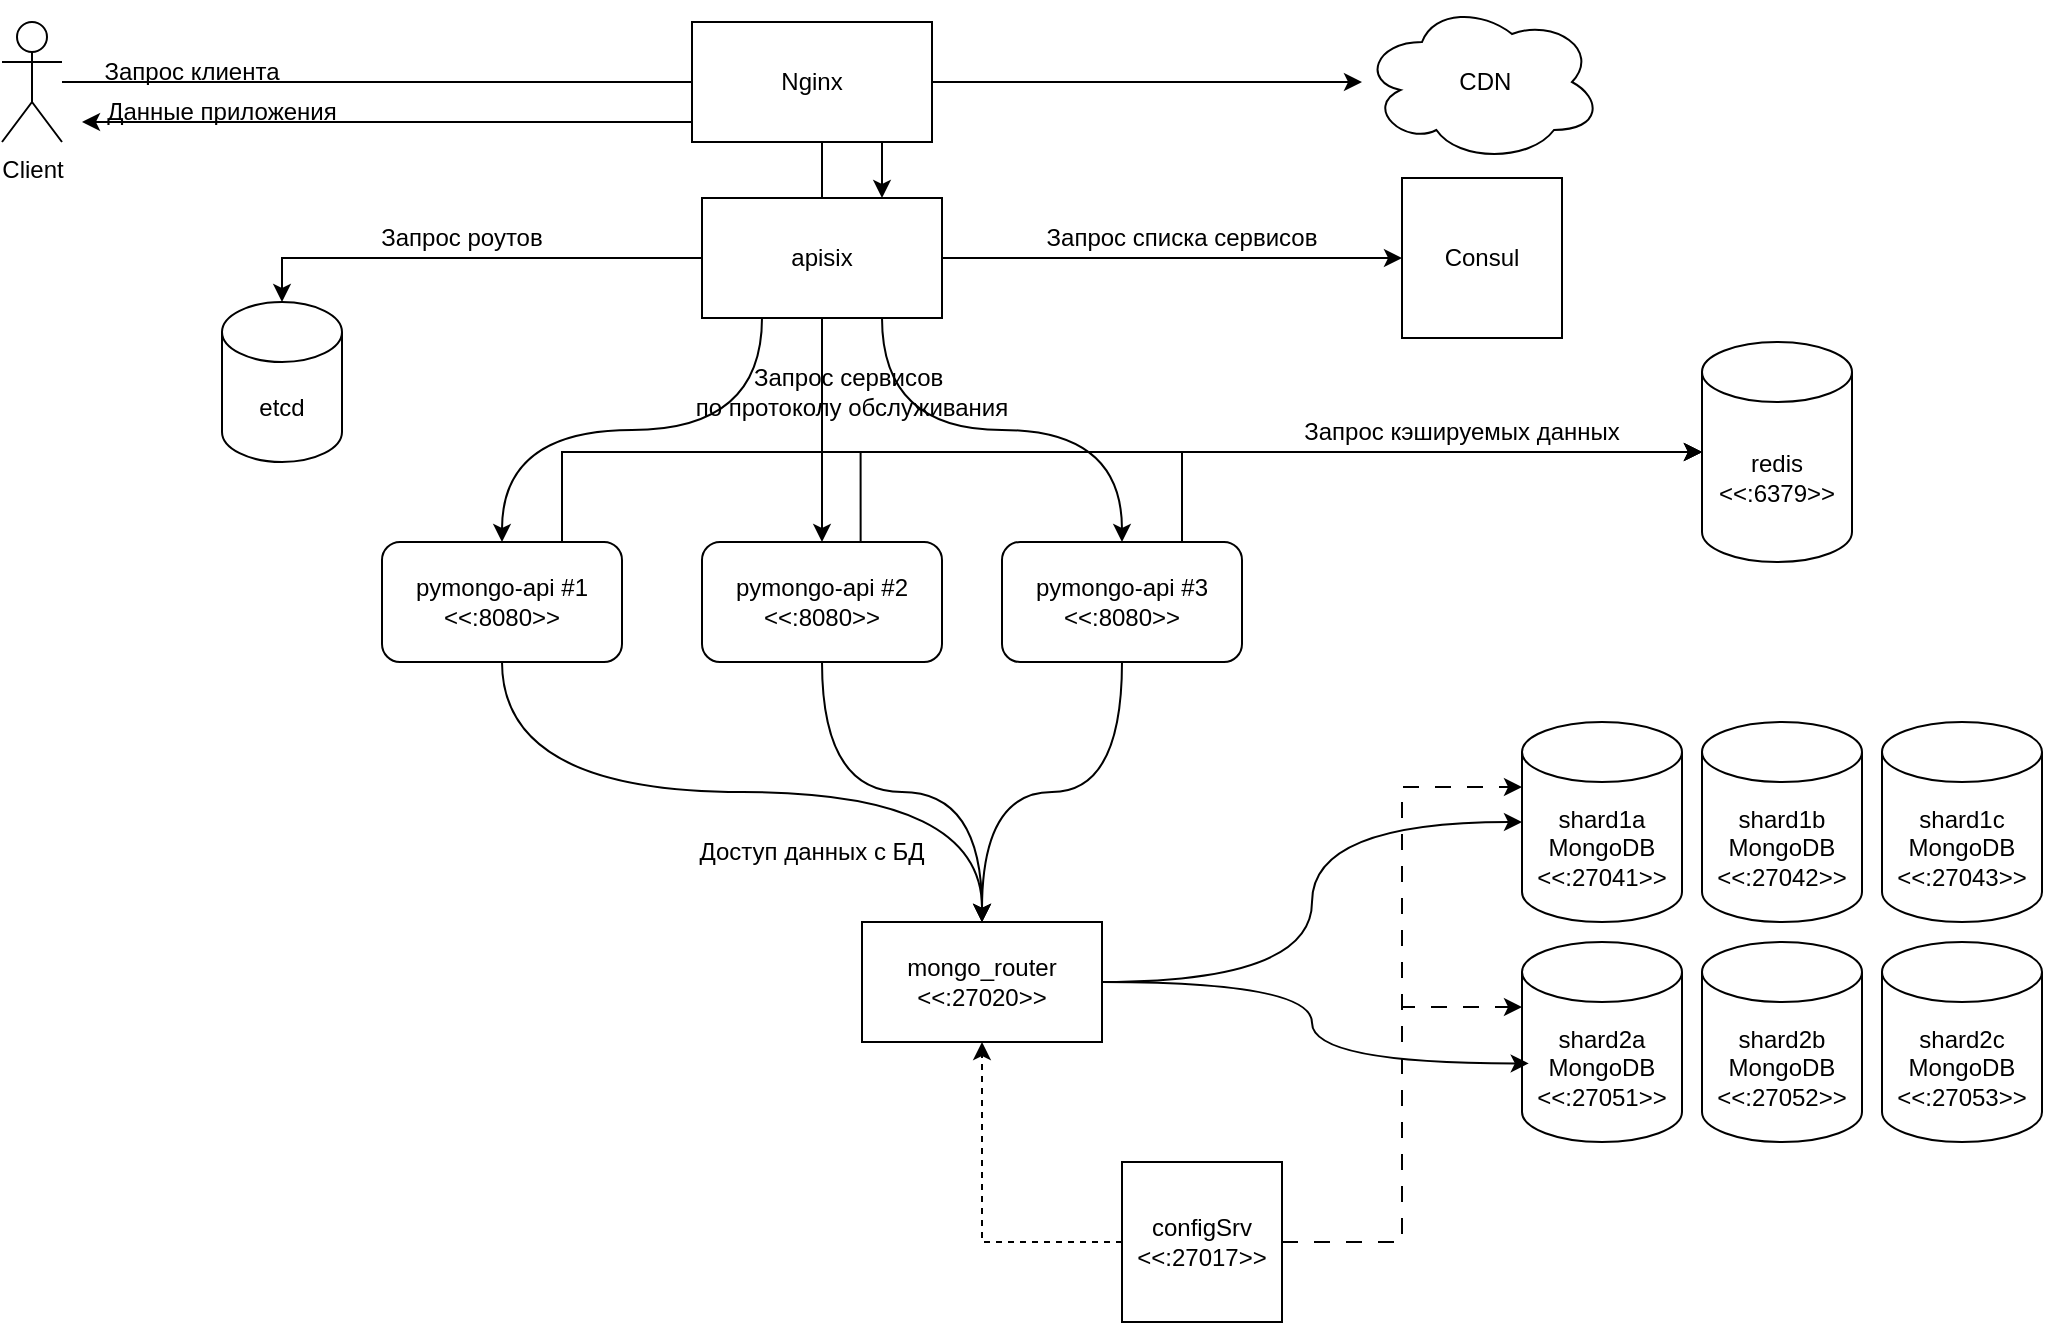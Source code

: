 <mxfile version="24.7.17">
  <diagram name="Page-1" id="-H_mtQnk-PTXWXPvYvuk">
    <mxGraphModel dx="2060" dy="1182" grid="1" gridSize="10" guides="1" tooltips="1" connect="1" arrows="1" fold="1" page="1" pageScale="1" pageWidth="1169" pageHeight="827" math="0" shadow="0">
      <root>
        <mxCell id="0" />
        <mxCell id="1" parent="0" />
        <mxCell id="zA23MoTUsTF4_91t8viU-2" value="&lt;div&gt;shard2a&lt;/div&gt;MongoDB&lt;div&gt;&amp;lt;&amp;lt;:27051&amp;gt;&amp;gt;&lt;/div&gt;" style="shape=cylinder3;whiteSpace=wrap;html=1;boundedLbl=1;backgroundOutline=1;size=15;strokeColor=#000000;" parent="1" vertex="1">
          <mxGeometry x="850" y="500" width="80" height="100" as="geometry" />
        </mxCell>
        <mxCell id="JdLixN9FFLD3u57Kd0Cs-3" style="edgeStyle=orthogonalEdgeStyle;rounded=0;orthogonalLoop=1;jettySize=auto;html=1;entryX=0.5;entryY=0;entryDx=0;entryDy=0;curved=1;" parent="1" source="zA23MoTUsTF4_91t8viU-3" target="rejV70VpgPA4rG30t3G9-2" edge="1">
          <mxGeometry relative="1" as="geometry" />
        </mxCell>
        <mxCell id="JdLixN9FFLD3u57Kd0Cs-6" style="edgeStyle=orthogonalEdgeStyle;rounded=0;orthogonalLoop=1;jettySize=auto;html=1;exitX=0.661;exitY=0.017;exitDx=0;exitDy=0;exitPerimeter=0;" parent="1" source="JdLixN9FFLD3u57Kd0Cs-1" target="sbluDSy5y6-SDcaf1rdz-1" edge="1">
          <mxGeometry relative="1" as="geometry" />
        </mxCell>
        <mxCell id="zA23MoTUsTF4_91t8viU-3" value="pymongo-api #3&lt;div&gt;&amp;lt;&amp;lt;:8080&amp;gt;&amp;gt;&lt;/div&gt;" style="rounded=1;whiteSpace=wrap;html=1;" parent="1" vertex="1">
          <mxGeometry x="590" y="300" width="120" height="60" as="geometry" />
        </mxCell>
        <mxCell id="rejV70VpgPA4rG30t3G9-4" style="edgeStyle=orthogonalEdgeStyle;rounded=0;orthogonalLoop=1;jettySize=auto;html=1;curved=1;strokeColor=#000000;" parent="1" source="rejV70VpgPA4rG30t3G9-2" target="rejV70VpgPA4rG30t3G9-3" edge="1">
          <mxGeometry relative="1" as="geometry" />
        </mxCell>
        <mxCell id="rejV70VpgPA4rG30t3G9-2" value="mongo_router&lt;div&gt;&amp;lt;&amp;lt;:27020&amp;gt;&amp;gt;&lt;/div&gt;" style="rounded=0;whiteSpace=wrap;html=1;strokeColor=#000000;" parent="1" vertex="1">
          <mxGeometry x="520" y="490" width="120" height="60" as="geometry" />
        </mxCell>
        <mxCell id="rejV70VpgPA4rG30t3G9-3" value="&lt;div&gt;shard1a&lt;/div&gt;MongoDB&lt;div&gt;&amp;lt;&amp;lt;:27041&amp;gt;&amp;gt;&lt;/div&gt;" style="shape=cylinder3;whiteSpace=wrap;html=1;boundedLbl=1;backgroundOutline=1;size=15;strokeColor=#000000;" parent="1" vertex="1">
          <mxGeometry x="850" y="390" width="80" height="100" as="geometry" />
        </mxCell>
        <mxCell id="rejV70VpgPA4rG30t3G9-5" style="edgeStyle=orthogonalEdgeStyle;rounded=0;orthogonalLoop=1;jettySize=auto;html=1;exitX=1;exitY=0.5;exitDx=0;exitDy=0;entryX=0.042;entryY=0.607;entryDx=0;entryDy=0;entryPerimeter=0;curved=1;strokeColor=#000000;" parent="1" source="rejV70VpgPA4rG30t3G9-2" target="zA23MoTUsTF4_91t8viU-2" edge="1">
          <mxGeometry relative="1" as="geometry" />
        </mxCell>
        <mxCell id="rejV70VpgPA4rG30t3G9-9" style="edgeStyle=orthogonalEdgeStyle;rounded=0;orthogonalLoop=1;jettySize=auto;html=1;strokeColor=#000000;dashed=1;" parent="1" source="rejV70VpgPA4rG30t3G9-6" edge="1">
          <mxGeometry relative="1" as="geometry">
            <mxPoint x="580" y="550" as="targetPoint" />
            <Array as="points">
              <mxPoint x="580" y="650" />
            </Array>
          </mxGeometry>
        </mxCell>
        <mxCell id="rejV70VpgPA4rG30t3G9-6" value="configSrv&lt;div&gt;&amp;lt;&amp;lt;:27017&amp;gt;&amp;gt;&lt;/div&gt;" style="whiteSpace=wrap;html=1;aspect=fixed;strokeColor=#000000;" parent="1" vertex="1">
          <mxGeometry x="650" y="610" width="80" height="80" as="geometry" />
        </mxCell>
        <mxCell id="rejV70VpgPA4rG30t3G9-7" style="edgeStyle=orthogonalEdgeStyle;rounded=0;orthogonalLoop=1;jettySize=auto;html=1;entryX=0;entryY=0;entryDx=0;entryDy=32.5;entryPerimeter=0;strokeColor=#000000;dashed=1;dashPattern=8 8;" parent="1" source="rejV70VpgPA4rG30t3G9-6" target="rejV70VpgPA4rG30t3G9-3" edge="1">
          <mxGeometry relative="1" as="geometry" />
        </mxCell>
        <mxCell id="rejV70VpgPA4rG30t3G9-8" style="edgeStyle=orthogonalEdgeStyle;rounded=0;orthogonalLoop=1;jettySize=auto;html=1;entryX=0;entryY=0;entryDx=0;entryDy=32.5;entryPerimeter=0;strokeColor=#000000;dashed=1;dashPattern=8 8;" parent="1" source="rejV70VpgPA4rG30t3G9-6" target="zA23MoTUsTF4_91t8viU-2" edge="1">
          <mxGeometry relative="1" as="geometry" />
        </mxCell>
        <mxCell id="tmBIMcB8l2azLLzBuPeM-1" value="&lt;div&gt;shard1b&lt;/div&gt;MongoDB&lt;div&gt;&amp;lt;&amp;lt;:27042&amp;gt;&amp;gt;&lt;/div&gt;" style="shape=cylinder3;whiteSpace=wrap;html=1;boundedLbl=1;backgroundOutline=1;size=15;strokeColor=#000000;" parent="1" vertex="1">
          <mxGeometry x="940" y="390" width="80" height="100" as="geometry" />
        </mxCell>
        <mxCell id="tmBIMcB8l2azLLzBuPeM-2" value="&lt;div&gt;shard1c&lt;/div&gt;MongoDB&lt;div&gt;&amp;lt;&amp;lt;:27043&amp;gt;&amp;gt;&lt;/div&gt;" style="shape=cylinder3;whiteSpace=wrap;html=1;boundedLbl=1;backgroundOutline=1;size=15;strokeColor=#000000;" parent="1" vertex="1">
          <mxGeometry x="1030" y="390" width="80" height="100" as="geometry" />
        </mxCell>
        <mxCell id="tmBIMcB8l2azLLzBuPeM-3" value="&lt;div&gt;shard2b&lt;/div&gt;MongoDB&lt;div&gt;&amp;lt;&amp;lt;:27052&amp;gt;&amp;gt;&lt;/div&gt;" style="shape=cylinder3;whiteSpace=wrap;html=1;boundedLbl=1;backgroundOutline=1;size=15;strokeColor=#000000;" parent="1" vertex="1">
          <mxGeometry x="940" y="500" width="80" height="100" as="geometry" />
        </mxCell>
        <mxCell id="tmBIMcB8l2azLLzBuPeM-4" value="&lt;div&gt;shard2c&lt;/div&gt;MongoDB&lt;div&gt;&amp;lt;&amp;lt;:27053&amp;gt;&amp;gt;&lt;/div&gt;" style="shape=cylinder3;whiteSpace=wrap;html=1;boundedLbl=1;backgroundOutline=1;size=15;strokeColor=#000000;" parent="1" vertex="1">
          <mxGeometry x="1030" y="500" width="80" height="100" as="geometry" />
        </mxCell>
        <mxCell id="sbluDSy5y6-SDcaf1rdz-1" value="redis&lt;div&gt;&amp;lt;&amp;lt;:6379&amp;gt;&amp;gt;&lt;/div&gt;" style="shape=cylinder3;whiteSpace=wrap;html=1;boundedLbl=1;backgroundOutline=1;size=15;strokeColor=#000000;" parent="1" vertex="1">
          <mxGeometry x="940" y="200" width="75" height="110" as="geometry" />
        </mxCell>
        <mxCell id="JdLixN9FFLD3u57Kd0Cs-4" style="edgeStyle=orthogonalEdgeStyle;rounded=0;orthogonalLoop=1;jettySize=auto;html=1;curved=1;entryX=0.5;entryY=0;entryDx=0;entryDy=0;" parent="1" source="JdLixN9FFLD3u57Kd0Cs-1" target="rejV70VpgPA4rG30t3G9-2" edge="1">
          <mxGeometry relative="1" as="geometry">
            <mxPoint x="520" y="520" as="targetPoint" />
          </mxGeometry>
        </mxCell>
        <mxCell id="JdLixN9FFLD3u57Kd0Cs-1" value="pymongo-api #2&lt;div&gt;&amp;lt;&amp;lt;:8080&amp;gt;&amp;gt;&lt;/div&gt;" style="rounded=1;whiteSpace=wrap;html=1;" parent="1" vertex="1">
          <mxGeometry x="440" y="300" width="120" height="60" as="geometry" />
        </mxCell>
        <mxCell id="JdLixN9FFLD3u57Kd0Cs-5" style="edgeStyle=orthogonalEdgeStyle;rounded=0;orthogonalLoop=1;jettySize=auto;html=1;curved=1;exitX=0.5;exitY=1;exitDx=0;exitDy=0;" parent="1" source="JdLixN9FFLD3u57Kd0Cs-2" edge="1">
          <mxGeometry relative="1" as="geometry">
            <mxPoint x="580" y="490" as="targetPoint" />
          </mxGeometry>
        </mxCell>
        <mxCell id="JdLixN9FFLD3u57Kd0Cs-2" value="pymongo-api #1&lt;div&gt;&amp;lt;&amp;lt;:8080&amp;gt;&amp;gt;&lt;/div&gt;" style="rounded=1;whiteSpace=wrap;html=1;" parent="1" vertex="1">
          <mxGeometry x="280" y="300" width="120" height="60" as="geometry" />
        </mxCell>
        <mxCell id="JdLixN9FFLD3u57Kd0Cs-7" style="edgeStyle=orthogonalEdgeStyle;rounded=0;orthogonalLoop=1;jettySize=auto;html=1;entryX=0;entryY=0.5;entryDx=0;entryDy=0;entryPerimeter=0;" parent="1" source="JdLixN9FFLD3u57Kd0Cs-2" target="sbluDSy5y6-SDcaf1rdz-1" edge="1">
          <mxGeometry relative="1" as="geometry">
            <Array as="points">
              <mxPoint x="370" y="255" />
            </Array>
          </mxGeometry>
        </mxCell>
        <mxCell id="JdLixN9FFLD3u57Kd0Cs-8" style="edgeStyle=orthogonalEdgeStyle;rounded=0;orthogonalLoop=1;jettySize=auto;html=1;entryX=0;entryY=0.5;entryDx=0;entryDy=0;entryPerimeter=0;" parent="1" source="zA23MoTUsTF4_91t8viU-3" target="sbluDSy5y6-SDcaf1rdz-1" edge="1">
          <mxGeometry relative="1" as="geometry">
            <Array as="points">
              <mxPoint x="680" y="255" />
            </Array>
          </mxGeometry>
        </mxCell>
        <mxCell id="JdLixN9FFLD3u57Kd0Cs-10" style="edgeStyle=orthogonalEdgeStyle;rounded=0;orthogonalLoop=1;jettySize=auto;html=1;curved=1;exitX=0.25;exitY=1;exitDx=0;exitDy=0;" parent="1" source="JdLixN9FFLD3u57Kd0Cs-23" target="JdLixN9FFLD3u57Kd0Cs-2" edge="1">
          <mxGeometry relative="1" as="geometry" />
        </mxCell>
        <mxCell id="JdLixN9FFLD3u57Kd0Cs-11" style="edgeStyle=orthogonalEdgeStyle;rounded=0;orthogonalLoop=1;jettySize=auto;html=1;exitX=0.5;exitY=1;exitDx=0;exitDy=0;" parent="1" source="JdLixN9FFLD3u57Kd0Cs-23" target="JdLixN9FFLD3u57Kd0Cs-1" edge="1">
          <mxGeometry relative="1" as="geometry" />
        </mxCell>
        <mxCell id="JdLixN9FFLD3u57Kd0Cs-12" style="edgeStyle=orthogonalEdgeStyle;rounded=0;orthogonalLoop=1;jettySize=auto;html=1;curved=1;exitX=0.75;exitY=1;exitDx=0;exitDy=0;" parent="1" source="JdLixN9FFLD3u57Kd0Cs-23" target="zA23MoTUsTF4_91t8viU-3" edge="1">
          <mxGeometry relative="1" as="geometry" />
        </mxCell>
        <mxCell id="JdLixN9FFLD3u57Kd0Cs-9" value="Consul" style="whiteSpace=wrap;html=1;aspect=fixed;" parent="1" vertex="1">
          <mxGeometry x="790" y="118" width="80" height="80" as="geometry" />
        </mxCell>
        <mxCell id="JdLixN9FFLD3u57Kd0Cs-15" value="Запрос кэшируемых данных" style="text;html=1;align=center;verticalAlign=middle;whiteSpace=wrap;rounded=0;" parent="1" vertex="1">
          <mxGeometry x="730" y="230" width="180" height="30" as="geometry" />
        </mxCell>
        <mxCell id="JdLixN9FFLD3u57Kd0Cs-16" value="Запрос сервисов&amp;nbsp;&lt;div&gt;по протоколу обслуживания&lt;/div&gt;" style="text;html=1;align=center;verticalAlign=middle;whiteSpace=wrap;rounded=0;" parent="1" vertex="1">
          <mxGeometry x="400" y="210" width="230" height="30" as="geometry" />
        </mxCell>
        <mxCell id="JdLixN9FFLD3u57Kd0Cs-17" value="Доступ данных с БД" style="text;html=1;align=center;verticalAlign=middle;whiteSpace=wrap;rounded=0;" parent="1" vertex="1">
          <mxGeometry x="430" y="440" width="130" height="30" as="geometry" />
        </mxCell>
        <mxCell id="JdLixN9FFLD3u57Kd0Cs-18" value="etcd" style="shape=cylinder3;whiteSpace=wrap;html=1;boundedLbl=1;backgroundOutline=1;size=15;" parent="1" vertex="1">
          <mxGeometry x="200" y="180" width="60" height="80" as="geometry" />
        </mxCell>
        <mxCell id="JdLixN9FFLD3u57Kd0Cs-30" style="edgeStyle=orthogonalEdgeStyle;rounded=0;orthogonalLoop=1;jettySize=auto;html=1;" parent="1" source="JdLixN9FFLD3u57Kd0Cs-23" edge="1">
          <mxGeometry relative="1" as="geometry">
            <mxPoint x="130" y="90" as="targetPoint" />
            <Array as="points">
              <mxPoint x="250" y="90" />
              <mxPoint x="130" y="90" />
            </Array>
          </mxGeometry>
        </mxCell>
        <mxCell id="JdLixN9FFLD3u57Kd0Cs-37" style="edgeStyle=orthogonalEdgeStyle;rounded=0;orthogonalLoop=1;jettySize=auto;html=1;entryX=0;entryY=0.5;entryDx=0;entryDy=0;" parent="1" source="JdLixN9FFLD3u57Kd0Cs-23" target="JdLixN9FFLD3u57Kd0Cs-9" edge="1">
          <mxGeometry relative="1" as="geometry" />
        </mxCell>
        <mxCell id="JdLixN9FFLD3u57Kd0Cs-23" value="apisix" style="rounded=0;whiteSpace=wrap;html=1;" parent="1" vertex="1">
          <mxGeometry x="440" y="128" width="120" height="60" as="geometry" />
        </mxCell>
        <mxCell id="JdLixN9FFLD3u57Kd0Cs-28" style="edgeStyle=orthogonalEdgeStyle;rounded=0;orthogonalLoop=1;jettySize=auto;html=1;entryX=0.75;entryY=0;entryDx=0;entryDy=0;" parent="1" source="JdLixN9FFLD3u57Kd0Cs-27" target="JdLixN9FFLD3u57Kd0Cs-23" edge="1">
          <mxGeometry relative="1" as="geometry" />
        </mxCell>
        <mxCell id="JdLixN9FFLD3u57Kd0Cs-27" value="Client" style="shape=umlActor;verticalLabelPosition=bottom;verticalAlign=top;html=1;outlineConnect=0;" parent="1" vertex="1">
          <mxGeometry x="90" y="40" width="30" height="60" as="geometry" />
        </mxCell>
        <mxCell id="JdLixN9FFLD3u57Kd0Cs-29" value="Запрос клиента" style="text;html=1;align=center;verticalAlign=middle;whiteSpace=wrap;rounded=0;" parent="1" vertex="1">
          <mxGeometry x="130" y="50" width="110" height="30" as="geometry" />
        </mxCell>
        <mxCell id="JdLixN9FFLD3u57Kd0Cs-31" value="Данные приложения" style="text;html=1;align=center;verticalAlign=middle;whiteSpace=wrap;rounded=0;" parent="1" vertex="1">
          <mxGeometry x="140" y="70" width="120" height="30" as="geometry" />
        </mxCell>
        <mxCell id="JdLixN9FFLD3u57Kd0Cs-34" value="Запрос списка сервисов" style="text;html=1;align=center;verticalAlign=middle;whiteSpace=wrap;rounded=0;" parent="1" vertex="1">
          <mxGeometry x="600" y="133" width="160" height="30" as="geometry" />
        </mxCell>
        <mxCell id="JdLixN9FFLD3u57Kd0Cs-35" style="edgeStyle=orthogonalEdgeStyle;rounded=0;orthogonalLoop=1;jettySize=auto;html=1;entryX=0.5;entryY=0;entryDx=0;entryDy=0;entryPerimeter=0;exitX=0;exitY=0.5;exitDx=0;exitDy=0;" parent="1" source="JdLixN9FFLD3u57Kd0Cs-23" target="JdLixN9FFLD3u57Kd0Cs-18" edge="1">
          <mxGeometry relative="1" as="geometry" />
        </mxCell>
        <mxCell id="JdLixN9FFLD3u57Kd0Cs-38" value="Запрос роутов" style="text;html=1;align=center;verticalAlign=middle;whiteSpace=wrap;rounded=0;" parent="1" vertex="1">
          <mxGeometry x="230" y="133" width="180" height="30" as="geometry" />
        </mxCell>
        <mxCell id="6nIYIYbyk-_jW3qHhli3-1" value="&amp;nbsp;CDN" style="ellipse;shape=cloud;whiteSpace=wrap;html=1;" vertex="1" parent="1">
          <mxGeometry x="770" y="30" width="120" height="80" as="geometry" />
        </mxCell>
        <mxCell id="6nIYIYbyk-_jW3qHhli3-3" style="edgeStyle=orthogonalEdgeStyle;rounded=0;orthogonalLoop=1;jettySize=auto;html=1;" edge="1" parent="1" source="6nIYIYbyk-_jW3qHhli3-2" target="6nIYIYbyk-_jW3qHhli3-1">
          <mxGeometry relative="1" as="geometry" />
        </mxCell>
        <mxCell id="6nIYIYbyk-_jW3qHhli3-2" value="Nginx" style="rounded=0;whiteSpace=wrap;html=1;" vertex="1" parent="1">
          <mxGeometry x="435" y="40" width="120" height="60" as="geometry" />
        </mxCell>
      </root>
    </mxGraphModel>
  </diagram>
</mxfile>
